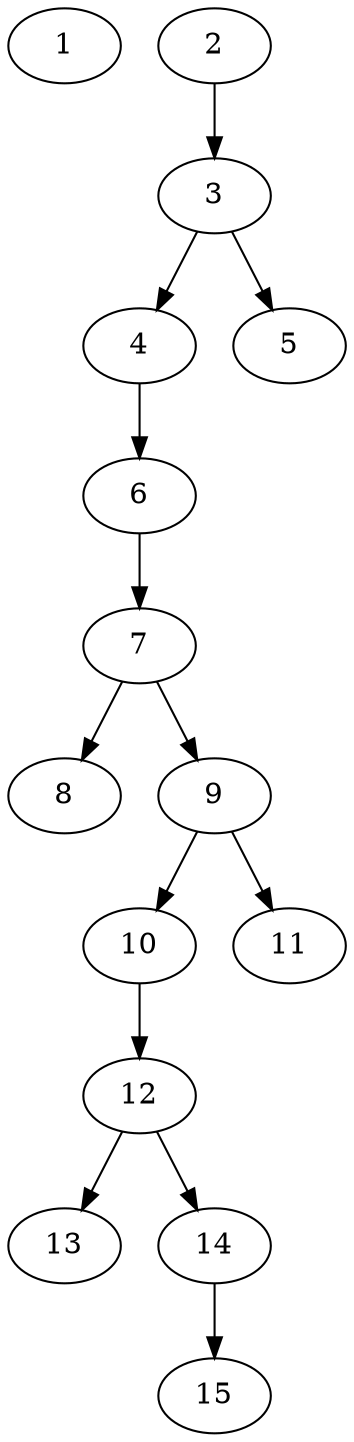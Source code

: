 // DAG automatically generated by daggen at Thu Oct  3 13:59:27 2019
// ./daggen --dot -n 15 --ccr 0.4 --fat 0.3 --regular 0.5 --density 0.5 --mindata 5242880 --maxdata 52428800 
digraph G {
  1 [size="61155840", alpha="0.13", expect_size="24462336"] 
  2 [size="44636160", alpha="0.08", expect_size="17854464"] 
  2 -> 3 [size ="17854464"]
  3 [size="123253760", alpha="0.16", expect_size="49301504"] 
  3 -> 4 [size ="49301504"]
  3 -> 5 [size ="49301504"]
  4 [size="54341120", alpha="0.17", expect_size="21736448"] 
  4 -> 6 [size ="21736448"]
  5 [size="122959360", alpha="0.16", expect_size="49183744"] 
  6 [size="18350080", alpha="0.00", expect_size="7340032"] 
  6 -> 7 [size ="7340032"]
  7 [size="47636480", alpha="0.13", expect_size="19054592"] 
  7 -> 8 [size ="19054592"]
  7 -> 9 [size ="19054592"]
  8 [size="123550720", alpha="0.04", expect_size="49420288"] 
  9 [size="13903360", alpha="0.03", expect_size="5561344"] 
  9 -> 10 [size ="5561344"]
  9 -> 11 [size ="5561344"]
  10 [size="89738240", alpha="0.14", expect_size="35895296"] 
  10 -> 12 [size ="35895296"]
  11 [size="49328640", alpha="0.15", expect_size="19731456"] 
  12 [size="125793280", alpha="0.06", expect_size="50317312"] 
  12 -> 13 [size ="50317312"]
  12 -> 14 [size ="50317312"]
  13 [size="53588480", alpha="0.10", expect_size="21435392"] 
  14 [size="28577280", alpha="0.00", expect_size="11430912"] 
  14 -> 15 [size ="11430912"]
  15 [size="127011840", alpha="0.15", expect_size="50804736"] 
}
